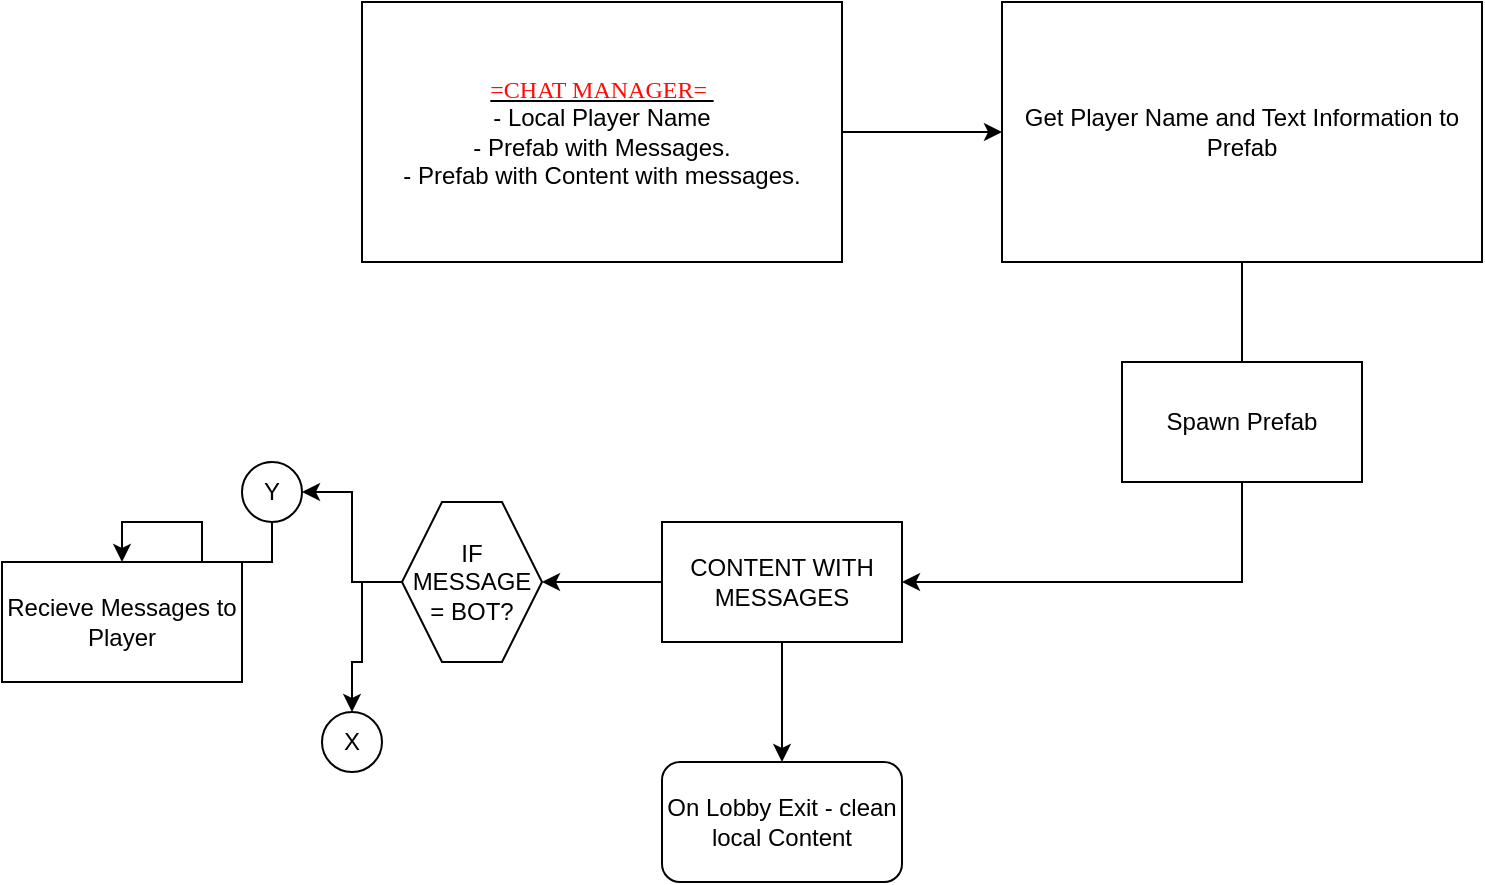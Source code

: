 <mxfile version="20.5.1" type="github">
  <diagram id="sOrYWuCvnMkhS9OWmjsb" name="Page-1">
    <mxGraphModel dx="1550" dy="827" grid="1" gridSize="10" guides="1" tooltips="1" connect="1" arrows="1" fold="1" page="1" pageScale="1" pageWidth="850" pageHeight="1100" math="0" shadow="0">
      <root>
        <mxCell id="0" />
        <mxCell id="1" parent="0" />
        <mxCell id="bNryISlXJPOM0R4JPXQo-5" value="" style="edgeStyle=orthogonalEdgeStyle;rounded=0;orthogonalLoop=1;jettySize=auto;html=1;fontFamily=Times New Roman;fontColor=#FF0B03;" edge="1" parent="1" source="bNryISlXJPOM0R4JPXQo-1" target="bNryISlXJPOM0R4JPXQo-4">
          <mxGeometry relative="1" as="geometry" />
        </mxCell>
        <mxCell id="bNryISlXJPOM0R4JPXQo-1" value="&lt;u&gt;&lt;font color=&quot;#ff0b03&quot;&gt;&lt;font face=&quot;Times New Roman&quot;&gt;=CHAT MANAGER=&lt;/font&gt;&amp;nbsp;&lt;/font&gt;&lt;/u&gt;&lt;br&gt;- Local Player Name&lt;br&gt;- Prefab with Messages.&lt;br&gt;- Prefab with Content with messages." style="rounded=0;whiteSpace=wrap;html=1;" vertex="1" parent="1">
          <mxGeometry x="210" y="180" width="240" height="130" as="geometry" />
        </mxCell>
        <mxCell id="bNryISlXJPOM0R4JPXQo-6" style="edgeStyle=orthogonalEdgeStyle;rounded=0;orthogonalLoop=1;jettySize=auto;html=1;fontFamily=Helvetica;fontColor=#000000;" edge="1" parent="1" source="bNryISlXJPOM0R4JPXQo-4">
          <mxGeometry relative="1" as="geometry">
            <mxPoint x="650.0" y="400" as="targetPoint" />
          </mxGeometry>
        </mxCell>
        <mxCell id="bNryISlXJPOM0R4JPXQo-4" value="Get Player Name and Text Information to Prefab" style="rounded=0;whiteSpace=wrap;html=1;" vertex="1" parent="1">
          <mxGeometry x="530" y="180" width="240" height="130" as="geometry" />
        </mxCell>
        <mxCell id="bNryISlXJPOM0R4JPXQo-9" style="edgeStyle=orthogonalEdgeStyle;rounded=0;orthogonalLoop=1;jettySize=auto;html=1;entryX=1;entryY=0.5;entryDx=0;entryDy=0;fontFamily=Helvetica;fontColor=#000000;" edge="1" parent="1" source="bNryISlXJPOM0R4JPXQo-7" target="bNryISlXJPOM0R4JPXQo-8">
          <mxGeometry relative="1" as="geometry">
            <Array as="points">
              <mxPoint x="650" y="470" />
            </Array>
          </mxGeometry>
        </mxCell>
        <mxCell id="bNryISlXJPOM0R4JPXQo-7" value="Spawn Prefab" style="rounded=0;whiteSpace=wrap;html=1;fontFamily=Helvetica;fontColor=#000000;" vertex="1" parent="1">
          <mxGeometry x="590" y="360" width="120" height="60" as="geometry" />
        </mxCell>
        <mxCell id="bNryISlXJPOM0R4JPXQo-11" style="edgeStyle=orthogonalEdgeStyle;rounded=0;orthogonalLoop=1;jettySize=auto;html=1;fontFamily=Helvetica;fontColor=#000000;" edge="1" parent="1" source="bNryISlXJPOM0R4JPXQo-8" target="bNryISlXJPOM0R4JPXQo-12">
          <mxGeometry relative="1" as="geometry">
            <mxPoint x="380" y="620" as="targetPoint" />
          </mxGeometry>
        </mxCell>
        <mxCell id="bNryISlXJPOM0R4JPXQo-17" style="edgeStyle=orthogonalEdgeStyle;rounded=0;orthogonalLoop=1;jettySize=auto;html=1;exitX=0;exitY=0.5;exitDx=0;exitDy=0;entryX=1;entryY=0.5;entryDx=0;entryDy=0;fontFamily=Helvetica;fontColor=#000000;" edge="1" parent="1" source="bNryISlXJPOM0R4JPXQo-8" target="bNryISlXJPOM0R4JPXQo-15">
          <mxGeometry relative="1" as="geometry" />
        </mxCell>
        <mxCell id="bNryISlXJPOM0R4JPXQo-8" value="CONTENT WITH MESSAGES" style="rounded=0;whiteSpace=wrap;html=1;fontFamily=Helvetica;fontColor=#000000;" vertex="1" parent="1">
          <mxGeometry x="360" y="440" width="120" height="60" as="geometry" />
        </mxCell>
        <mxCell id="bNryISlXJPOM0R4JPXQo-12" value="On Lobby Exit - clean local Content" style="rounded=1;whiteSpace=wrap;html=1;fontFamily=Helvetica;fontColor=#000000;" vertex="1" parent="1">
          <mxGeometry x="360" y="560" width="120" height="60" as="geometry" />
        </mxCell>
        <mxCell id="bNryISlXJPOM0R4JPXQo-20" style="edgeStyle=orthogonalEdgeStyle;rounded=0;orthogonalLoop=1;jettySize=auto;html=1;entryX=1;entryY=0.5;entryDx=0;entryDy=0;fontFamily=Helvetica;fontColor=#000000;" edge="1" parent="1" source="bNryISlXJPOM0R4JPXQo-15" target="bNryISlXJPOM0R4JPXQo-18">
          <mxGeometry relative="1" as="geometry" />
        </mxCell>
        <mxCell id="bNryISlXJPOM0R4JPXQo-21" style="edgeStyle=orthogonalEdgeStyle;rounded=0;orthogonalLoop=1;jettySize=auto;html=1;entryX=0.5;entryY=0;entryDx=0;entryDy=0;fontFamily=Helvetica;fontColor=#000000;" edge="1" parent="1" source="bNryISlXJPOM0R4JPXQo-15" target="bNryISlXJPOM0R4JPXQo-19">
          <mxGeometry relative="1" as="geometry">
            <Array as="points">
              <mxPoint x="210" y="470" />
              <mxPoint x="210" y="510" />
            </Array>
          </mxGeometry>
        </mxCell>
        <mxCell id="bNryISlXJPOM0R4JPXQo-15" value="IF MESSAGE = BOT?" style="shape=hexagon;perimeter=hexagonPerimeter2;whiteSpace=wrap;html=1;fixedSize=1;fontFamily=Helvetica;fontColor=#000000;size=20;" vertex="1" parent="1">
          <mxGeometry x="230" y="430" width="70" height="80" as="geometry" />
        </mxCell>
        <mxCell id="bNryISlXJPOM0R4JPXQo-23" style="edgeStyle=orthogonalEdgeStyle;rounded=0;orthogonalLoop=1;jettySize=auto;html=1;entryX=0.5;entryY=0;entryDx=0;entryDy=0;fontFamily=Helvetica;fontColor=#000000;" edge="1" parent="1" source="bNryISlXJPOM0R4JPXQo-18" target="bNryISlXJPOM0R4JPXQo-22">
          <mxGeometry relative="1" as="geometry" />
        </mxCell>
        <mxCell id="bNryISlXJPOM0R4JPXQo-18" value="Y" style="ellipse;whiteSpace=wrap;html=1;aspect=fixed;fontFamily=Helvetica;fontColor=#000000;" vertex="1" parent="1">
          <mxGeometry x="150" y="410" width="30" height="30" as="geometry" />
        </mxCell>
        <mxCell id="bNryISlXJPOM0R4JPXQo-19" value="X" style="ellipse;whiteSpace=wrap;html=1;aspect=fixed;fontFamily=Helvetica;fontColor=#000000;" vertex="1" parent="1">
          <mxGeometry x="190" y="535" width="30" height="30" as="geometry" />
        </mxCell>
        <mxCell id="bNryISlXJPOM0R4JPXQo-22" value="Recieve Messages to Player" style="whiteSpace=wrap;html=1;fontColor=#000000;fontFamily=Helvetica;" vertex="1" parent="1">
          <mxGeometry x="30" y="460" width="120" height="60" as="geometry" />
        </mxCell>
      </root>
    </mxGraphModel>
  </diagram>
</mxfile>

